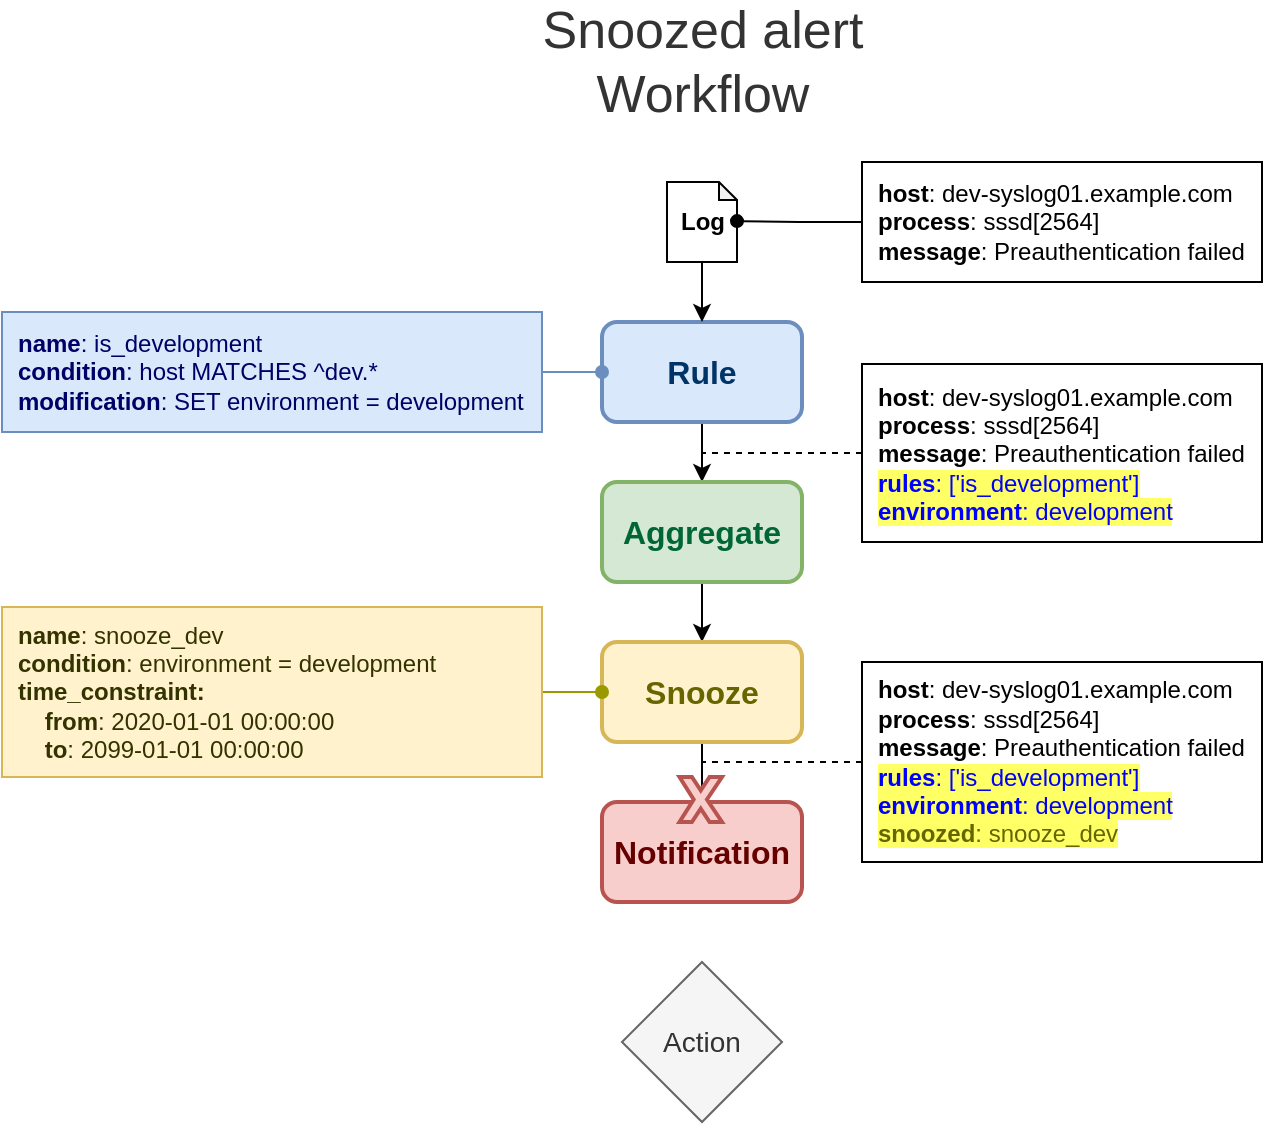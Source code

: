 <mxGraphModel dx="1422" dy="825" grid="1" gridSize="10" guides="1" tooltips="1" connect="1" arrows="1" fold="1" page="1" pageScale="1" pageWidth="2000" pageHeight="300" math="0" shadow="0">
  <root>
    <mxCell id="0" />
    <mxCell id="1" parent="0" />
    <mxCell id="sMq1yr1nua3YYgN81u7M-14" style="edgeStyle=orthogonalEdgeStyle;rounded=0;orthogonalLoop=1;jettySize=auto;html=1;exitX=0.5;exitY=1;exitDx=0;exitDy=0;entryX=0.5;entryY=0;entryDx=0;entryDy=0;" parent="1" source="sMq1yr1nua3YYgN81u7M-7" target="sMq1yr1nua3YYgN81u7M-11" edge="1">
      <mxGeometry relative="1" as="geometry" />
    </mxCell>
    <mxCell id="sMq1yr1nua3YYgN81u7M-7" value="Rule" style="rounded=1;whiteSpace=wrap;html=1;align=center;fillColor=#dae8fc;strokeColor=#6c8ebf;fontSize=16;fontStyle=1;strokeWidth=2;fontColor=#003366;" parent="1" vertex="1">
      <mxGeometry x="580" y="340" width="100" height="50" as="geometry" />
    </mxCell>
    <mxCell id="sMq1yr1nua3YYgN81u7M-9" style="edgeStyle=orthogonalEdgeStyle;rounded=0;orthogonalLoop=1;jettySize=auto;html=1;exitX=0.5;exitY=1;exitDx=0;exitDy=0;exitPerimeter=0;" parent="1" source="sMq1yr1nua3YYgN81u7M-8" target="sMq1yr1nua3YYgN81u7M-7" edge="1">
      <mxGeometry relative="1" as="geometry" />
    </mxCell>
    <mxCell id="sMq1yr1nua3YYgN81u7M-8" value="Log" style="shape=note;whiteSpace=wrap;html=1;backgroundOutline=1;darkOpacity=0.05;align=center;size=9;fontStyle=1" parent="1" vertex="1">
      <mxGeometry x="612.5" y="270" width="35" height="40" as="geometry" />
    </mxCell>
    <mxCell id="sMq1yr1nua3YYgN81u7M-15" style="edgeStyle=orthogonalEdgeStyle;rounded=0;orthogonalLoop=1;jettySize=auto;html=1;exitX=0.5;exitY=1;exitDx=0;exitDy=0;entryX=0.5;entryY=0;entryDx=0;entryDy=0;" parent="1" source="sMq1yr1nua3YYgN81u7M-11" target="sMq1yr1nua3YYgN81u7M-12" edge="1">
      <mxGeometry relative="1" as="geometry" />
    </mxCell>
    <mxCell id="sMq1yr1nua3YYgN81u7M-11" value="Aggregate" style="rounded=1;whiteSpace=wrap;html=1;align=center;fillColor=#d5e8d4;strokeColor=#82b366;fontSize=16;fontStyle=1;strokeWidth=2;fontColor=#006633;" parent="1" vertex="1">
      <mxGeometry x="580" y="420" width="100" height="50" as="geometry" />
    </mxCell>
    <mxCell id="sMq1yr1nua3YYgN81u7M-16" style="edgeStyle=orthogonalEdgeStyle;rounded=0;orthogonalLoop=1;jettySize=auto;html=1;exitX=0.5;exitY=1;exitDx=0;exitDy=0;entryX=0.5;entryY=0;entryDx=0;entryDy=0;endArrow=none;endFill=0;" parent="1" source="sMq1yr1nua3YYgN81u7M-12" target="sMq1yr1nua3YYgN81u7M-13" edge="1">
      <mxGeometry relative="1" as="geometry" />
    </mxCell>
    <mxCell id="sMq1yr1nua3YYgN81u7M-12" value="Snooze" style="rounded=1;whiteSpace=wrap;html=1;align=center;fillColor=#fff2cc;strokeColor=#d6b656;fontSize=16;fontStyle=1;strokeWidth=2;fontColor=#666600;" parent="1" vertex="1">
      <mxGeometry x="580" y="500" width="100" height="50" as="geometry" />
    </mxCell>
    <mxCell id="sMq1yr1nua3YYgN81u7M-13" value="&lt;font&gt;Notification&lt;/font&gt;" style="rounded=1;whiteSpace=wrap;html=1;align=center;fillColor=#f8cecc;strokeColor=#b85450;fontSize=16;fontStyle=1;strokeWidth=2;fontColor=#660000;" parent="1" vertex="1">
      <mxGeometry x="580" y="580" width="100" height="50" as="geometry" />
    </mxCell>
    <mxCell id="sMq1yr1nua3YYgN81u7M-39" style="edgeStyle=orthogonalEdgeStyle;rounded=0;orthogonalLoop=1;jettySize=auto;html=1;entryX=1;entryY=0.489;entryDx=0;entryDy=0;entryPerimeter=0;endArrow=oval;endFill=1;" parent="1" source="sMq1yr1nua3YYgN81u7M-19" target="sMq1yr1nua3YYgN81u7M-8" edge="1">
      <mxGeometry relative="1" as="geometry" />
    </mxCell>
    <mxCell id="sMq1yr1nua3YYgN81u7M-19" value="&lt;b&gt;host&lt;/b&gt;: dev-syslog01.example.com&lt;br&gt;&lt;b&gt;process&lt;/b&gt;:&amp;nbsp;sssd[2564]&lt;br&gt;&lt;b&gt;message&lt;/b&gt;: Preauthentication failed" style="rounded=0;whiteSpace=wrap;html=1;align=left;verticalAlign=middle;spacingLeft=6;" parent="1" vertex="1">
      <mxGeometry x="710" y="260" width="200" height="60" as="geometry" />
    </mxCell>
    <mxCell id="sMq1yr1nua3YYgN81u7M-33" style="edgeStyle=orthogonalEdgeStyle;rounded=0;orthogonalLoop=1;jettySize=auto;html=1;endArrow=none;endFill=0;dashed=1;" parent="1" source="sMq1yr1nua3YYgN81u7M-20" edge="1">
      <mxGeometry relative="1" as="geometry">
        <mxPoint x="630" y="405.5" as="targetPoint" />
      </mxGeometry>
    </mxCell>
    <mxCell id="sMq1yr1nua3YYgN81u7M-20" value="&lt;b style=&quot;color: rgb(0 , 0 , 0)&quot;&gt;host&lt;/b&gt;&lt;span style=&quot;color: rgb(0 , 0 , 0)&quot;&gt;: dev-syslog01.example.com&lt;/span&gt;&lt;br style=&quot;color: rgb(0 , 0 , 0)&quot;&gt;&lt;b style=&quot;color: rgb(0 , 0 , 0)&quot;&gt;process&lt;/b&gt;&lt;span style=&quot;color: rgb(0 , 0 , 0)&quot;&gt;:&amp;nbsp;sssd[2564]&lt;/span&gt;&lt;br style=&quot;color: rgb(0 , 0 , 0)&quot;&gt;&lt;b style=&quot;color: rgb(0 , 0 , 0)&quot;&gt;message&lt;/b&gt;&lt;span style=&quot;color: rgb(0 , 0 , 0)&quot;&gt;: Preauthentication failed&lt;/span&gt;&lt;br style=&quot;color: rgb(0 , 0 , 0)&quot;&gt;&lt;span style=&quot;color: rgb(0 , 0 , 0) ; background-color: rgb(255 , 255 , 102)&quot;&gt;&lt;b style=&quot;color: rgb(0 , 0 , 255)&quot;&gt;rules&lt;/b&gt;&lt;span style=&quot;color: rgb(0 , 0 , 255)&quot;&gt;: [&#39;is_development&#39;]&lt;/span&gt;&lt;br style=&quot;color: rgb(0 , 0 , 255)&quot;&gt;&lt;b style=&quot;color: rgb(0 , 0 , 255)&quot;&gt;environment&lt;/b&gt;&lt;span style=&quot;color: rgb(0 , 0 , 255)&quot;&gt;: development&lt;/span&gt;&lt;/span&gt;" style="rounded=0;whiteSpace=wrap;html=1;align=left;verticalAlign=middle;spacingLeft=6;fontColor=#666600;" parent="1" vertex="1">
      <mxGeometry x="710" y="361" width="200" height="89" as="geometry" />
    </mxCell>
    <mxCell id="sMq1yr1nua3YYgN81u7M-40" style="edgeStyle=orthogonalEdgeStyle;rounded=0;orthogonalLoop=1;jettySize=auto;html=1;endArrow=none;endFill=0;dashed=1;" parent="1" source="sMq1yr1nua3YYgN81u7M-21" edge="1">
      <mxGeometry relative="1" as="geometry">
        <mxPoint x="630" y="560" as="targetPoint" />
      </mxGeometry>
    </mxCell>
    <mxCell id="sMq1yr1nua3YYgN81u7M-21" value="&lt;b&gt;host&lt;/b&gt;: dev-syslog01.example.com&lt;br&gt;&lt;b&gt;process&lt;/b&gt;:&amp;nbsp;sssd[2564]&lt;br&gt;&lt;b&gt;message&lt;/b&gt;: Preauthentication failed&lt;br&gt;&lt;span style=&quot;background-color: rgb(255 , 255 , 102)&quot;&gt;&lt;b style=&quot;color: rgb(0 , 0 , 255)&quot;&gt;rules&lt;/b&gt;&lt;span style=&quot;color: rgb(0 , 0 , 255)&quot;&gt;: [&#39;is_development&#39;]&lt;/span&gt;&lt;br style=&quot;color: rgb(0 , 0 , 255)&quot;&gt;&lt;b style=&quot;color: rgb(0 , 0 , 255)&quot;&gt;environment&lt;/b&gt;&lt;span style=&quot;color: rgb(0 , 0 , 255)&quot;&gt;: development&lt;/span&gt;&lt;/span&gt;&lt;br&gt;&lt;span style=&quot;background-color: rgb(255 , 255 , 102)&quot;&gt;&lt;font color=&quot;#666600&quot;&gt;&lt;b&gt;snoozed&lt;/b&gt;: snooze_dev&lt;/font&gt;&lt;/span&gt;" style="rounded=0;whiteSpace=wrap;html=1;align=left;verticalAlign=middle;spacingLeft=6;" parent="1" vertex="1">
      <mxGeometry x="710" y="510" width="200" height="100" as="geometry" />
    </mxCell>
    <mxCell id="sMq1yr1nua3YYgN81u7M-29" style="edgeStyle=orthogonalEdgeStyle;rounded=0;orthogonalLoop=1;jettySize=auto;html=1;exitX=1;exitY=0.5;exitDx=0;exitDy=0;entryX=0;entryY=0.5;entryDx=0;entryDy=0;endArrow=oval;endFill=1;fillColor=#dae8fc;strokeColor=#6c8ebf;" parent="1" source="sMq1yr1nua3YYgN81u7M-22" target="sMq1yr1nua3YYgN81u7M-7" edge="1">
      <mxGeometry relative="1" as="geometry" />
    </mxCell>
    <mxCell id="sMq1yr1nua3YYgN81u7M-22" value="&lt;b&gt;name&lt;/b&gt;: is_development&lt;br&gt;&lt;b&gt;condition&lt;/b&gt;: host MATCHES ^dev.*&lt;br&gt;&lt;b&gt;modification&lt;/b&gt;: SET environment = development" style="rounded=0;whiteSpace=wrap;html=1;align=left;verticalAlign=middle;spacingLeft=6;fillColor=#dae8fc;strokeColor=#6c8ebf;fontColor=#000066;" parent="1" vertex="1">
      <mxGeometry x="280" y="335" width="270" height="60" as="geometry" />
    </mxCell>
    <mxCell id="sMq1yr1nua3YYgN81u7M-30" style="edgeStyle=orthogonalEdgeStyle;rounded=0;orthogonalLoop=1;jettySize=auto;html=1;entryX=0;entryY=0.5;entryDx=0;entryDy=0;endArrow=oval;endFill=1;fillColor=#f8cecc;fontColor=#666600;strokeColor=#999900;" parent="1" source="sMq1yr1nua3YYgN81u7M-23" target="sMq1yr1nua3YYgN81u7M-12" edge="1">
      <mxGeometry relative="1" as="geometry" />
    </mxCell>
    <mxCell id="sMq1yr1nua3YYgN81u7M-23" value="&lt;b&gt;name&lt;/b&gt;: snooze_dev&lt;br&gt;&lt;b&gt;condition&lt;/b&gt;: environment = development&lt;br&gt;&lt;b&gt;time_constraint:&lt;br&gt;&amp;nbsp; &amp;nbsp; from&lt;/b&gt;: 2020-01-01 00:00:00&lt;br&gt;&amp;nbsp; &amp;nbsp;&amp;nbsp;&lt;b&gt;to&lt;/b&gt;: 2099-01-01 00:00:00" style="rounded=0;whiteSpace=wrap;html=1;align=left;verticalAlign=middle;spacingLeft=6;fillColor=#fff2cc;strokeColor=#d6b656;fontColor=#333300;" parent="1" vertex="1">
      <mxGeometry x="280" y="482.5" width="270" height="85" as="geometry" />
    </mxCell>
    <mxCell id="sMq1yr1nua3YYgN81u7M-24" value="Action" style="rhombus;whiteSpace=wrap;html=1;align=center;fillColor=#f5f5f5;strokeColor=#666666;fontSize=14;fontStyle=0;fontColor=#333333;" parent="1" vertex="1">
      <mxGeometry x="590" y="660" width="80" height="80" as="geometry" />
    </mxCell>
    <mxCell id="sMq1yr1nua3YYgN81u7M-43" value="Snoozed alert Workflow" style="text;html=1;strokeColor=none;fillColor=none;align=center;verticalAlign=middle;whiteSpace=wrap;rounded=0;dashed=1;dashPattern=1 1;fontSize=26;fontColor=#333333;" parent="1" vertex="1">
      <mxGeometry x="522.5" y="180" width="215" height="60" as="geometry" />
    </mxCell>
    <mxCell id="oIB73naQr9OdeW-OugBB-1" value="" style="verticalLabelPosition=bottom;verticalAlign=top;html=1;shape=mxgraph.basic.x;fontSize=26;strokeWidth=2;align=left;fillColor=#f8cecc;strokeColor=#b85450;" vertex="1" parent="1">
      <mxGeometry x="618.75" y="567.5" width="21.25" height="22.5" as="geometry" />
    </mxCell>
  </root>
</mxGraphModel>
